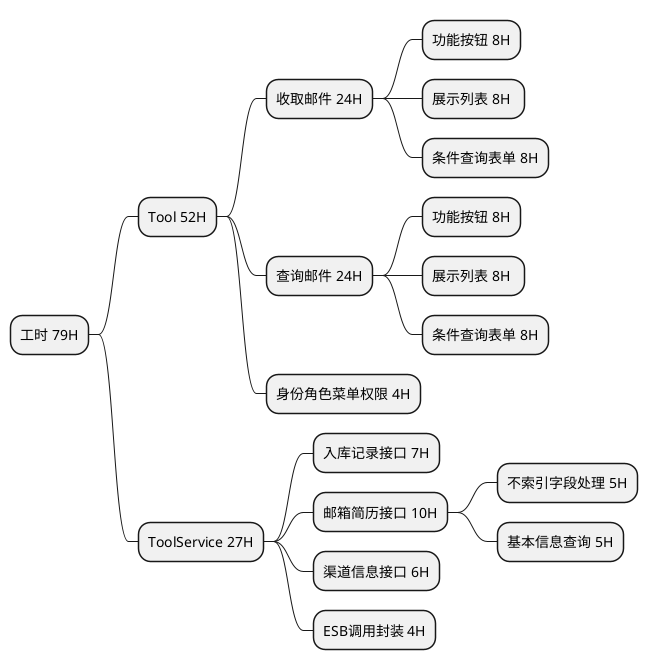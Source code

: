 ﻿@startmindmap
'https://plantuml.com/mindmap-diagram



* 工时 79H
** Tool 52H
*** 收取邮件 24H
**** 功能按钮 8H
**** 展示列表 8H 
**** 条件查询表单 8H

*** 查询邮件 24H
**** 功能按钮 8H
**** 展示列表 8H 
**** 条件查询表单 8H

*** 身份角色菜单权限 4H
** ToolService 27H
*** 入库记录接口 7H
*** 邮箱简历接口 10H
**** 不索引字段处理 5H
**** 基本信息查询 5H
*** 渠道信息接口 6H
*** ESB调用封装 4H




@endmindmap
